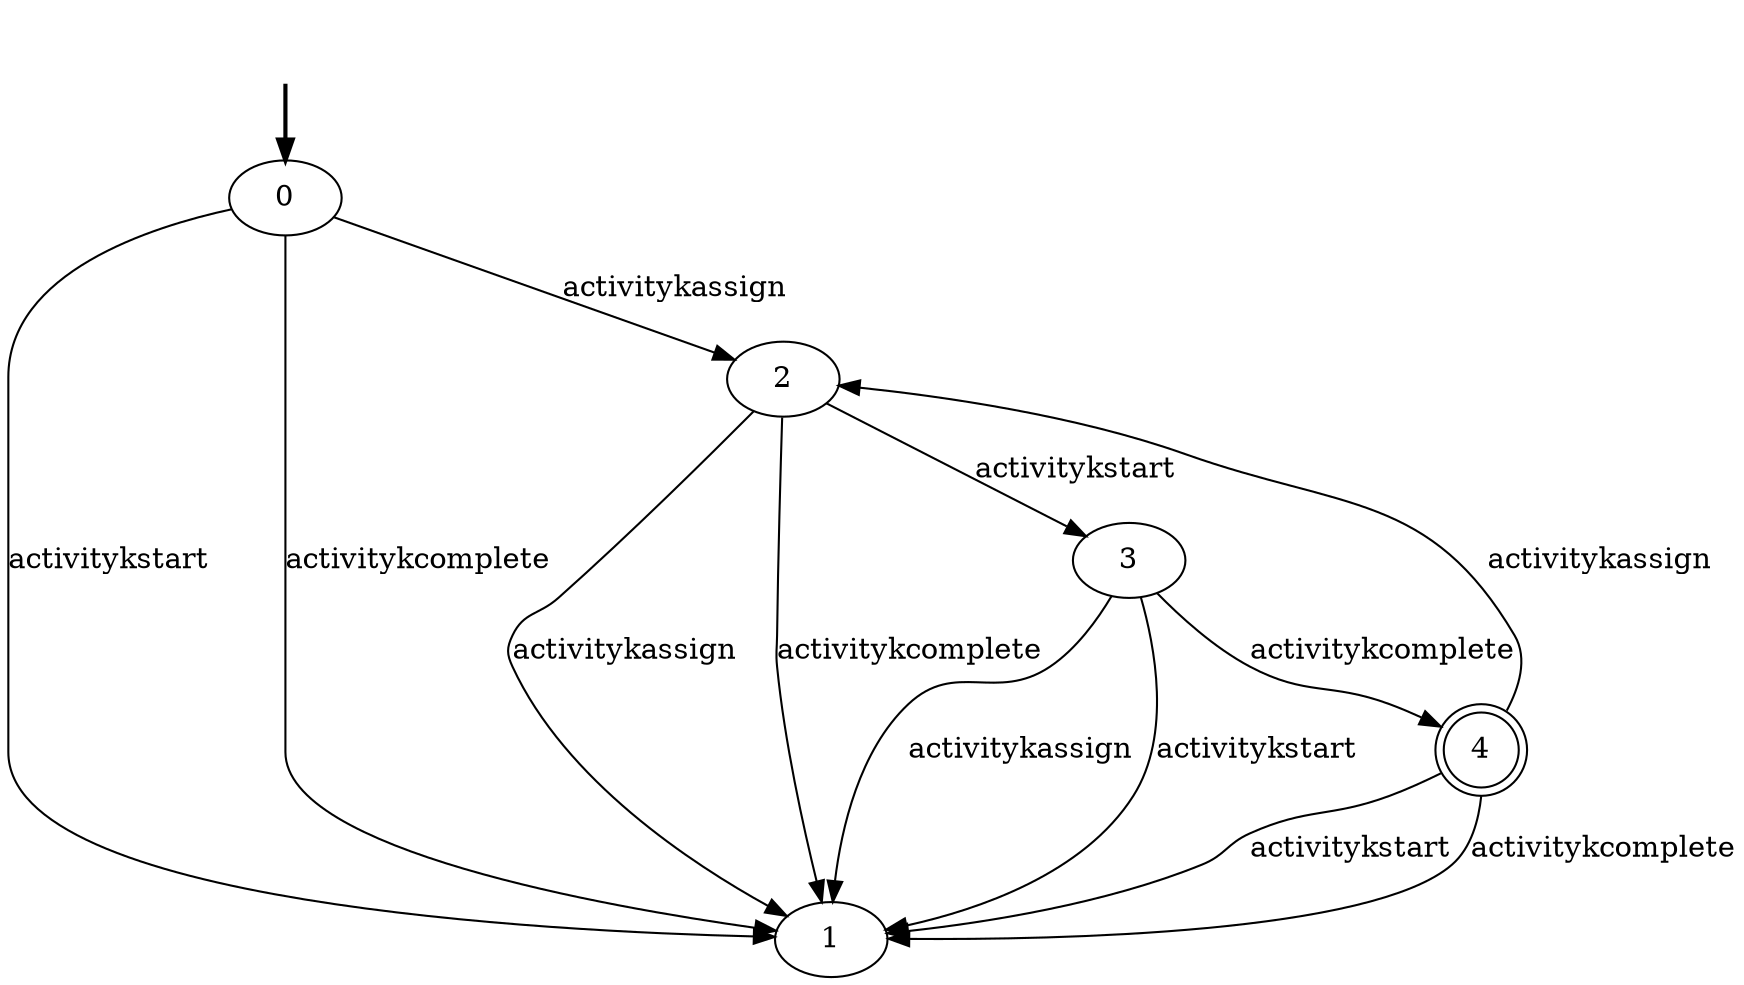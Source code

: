 digraph {
	fake0 [style=invisible]
	0 [root=true]
	1
	2
	3
	4 [shape=doublecircle]
	fake0 -> 0 [style=bold]
	2 -> 1 [label=activitykassign]
	2 -> 3 [label=activitykstart]
	2 -> 1 [label=activitykcomplete]
	3 -> 1 [label=activitykassign]
	3 -> 1 [label=activitykstart]
	3 -> 4 [label=activitykcomplete]
	4 -> 2 [label=activitykassign]
	4 -> 1 [label=activitykstart]
	4 -> 1 [label=activitykcomplete]
	0 -> 2 [label=activitykassign]
	0 -> 1 [label=activitykstart]
	0 -> 1 [label=activitykcomplete]
}